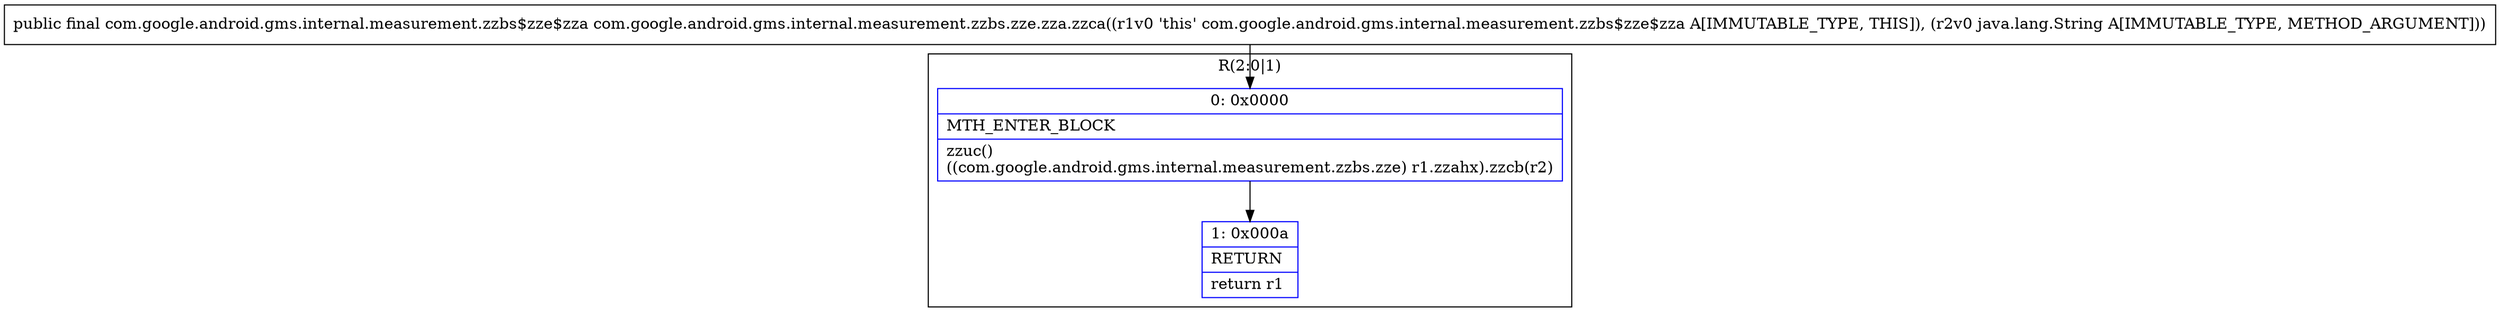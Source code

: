 digraph "CFG forcom.google.android.gms.internal.measurement.zzbs.zze.zza.zzca(Ljava\/lang\/String;)Lcom\/google\/android\/gms\/internal\/measurement\/zzbs$zze$zza;" {
subgraph cluster_Region_1625321681 {
label = "R(2:0|1)";
node [shape=record,color=blue];
Node_0 [shape=record,label="{0\:\ 0x0000|MTH_ENTER_BLOCK\l|zzuc()\l((com.google.android.gms.internal.measurement.zzbs.zze) r1.zzahx).zzcb(r2)\l}"];
Node_1 [shape=record,label="{1\:\ 0x000a|RETURN\l|return r1\l}"];
}
MethodNode[shape=record,label="{public final com.google.android.gms.internal.measurement.zzbs$zze$zza com.google.android.gms.internal.measurement.zzbs.zze.zza.zzca((r1v0 'this' com.google.android.gms.internal.measurement.zzbs$zze$zza A[IMMUTABLE_TYPE, THIS]), (r2v0 java.lang.String A[IMMUTABLE_TYPE, METHOD_ARGUMENT])) }"];
MethodNode -> Node_0;
Node_0 -> Node_1;
}

